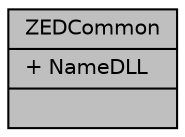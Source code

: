 digraph "ZEDCommon"
{
 // LATEX_PDF_SIZE
  edge [fontname="Helvetica",fontsize="10",labelfontname="Helvetica",labelfontsize="10"];
  node [fontname="Helvetica",fontsize="10",shape=record];
  Node1 [label="{ZEDCommon\n|+ NameDLL\l|}",height=0.2,width=0.4,color="black", fillcolor="grey75", style="filled", fontcolor="black",tooltip=" "];
}
